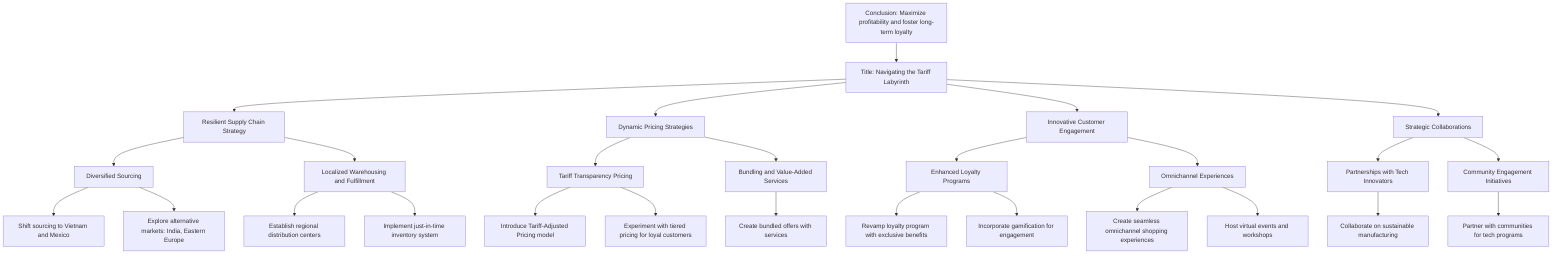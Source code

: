 flowchart TD
        A[Title: Navigating the Tariff Labyrinth] --> B[Resilient Supply Chain Strategy]
        A --> C[Dynamic Pricing Strategies]
        A --> D[Innovative Customer Engagement]
        A --> E[Strategic Collaborations]
        
        B --> B1[Diversified Sourcing]
        B1 --> B1a[Shift sourcing to Vietnam and Mexico]
        B1 --> B1b[Explore alternative markets: India, Eastern Europe]
        
        B --> B2[Localized Warehousing and Fulfillment]
        B2 --> B2a[Establish regional distribution centers]
        B2 --> B2b[Implement just-in-time inventory system]

        C --> C1[Tariff Transparency Pricing]
        C1 --> C1a[Introduce Tariff-Adjusted Pricing model]
        C1 --> C1b[Experiment with tiered pricing for loyal customers]

        C --> C2[Bundling and Value-Added Services]
        C2 --> C2a[Create bundled offers with services]
        
        D --> D1[Enhanced Loyalty Programs]
        D1 --> D1a[Revamp loyalty program with exclusive benefits]
        D1 --> D1b[Incorporate gamification for engagement]

        D --> D2[Omnichannel Experiences]
        D2 --> D2a[Create seamless omnichannel shopping experiences]
        D2 --> D2b[Host virtual events and workshops]

        E --> E1[Partnerships with Tech Innovators]
        E1 --> E1a[Collaborate on sustainable manufacturing]
        
        E --> E2[Community Engagement Initiatives]
        E2 --> E2a[Partner with communities for tech programs]
        
        F[Conclusion: Maximize profitability and foster long-term loyalty] --> A